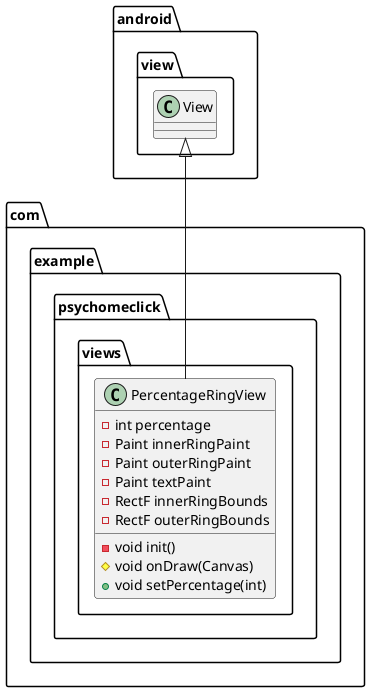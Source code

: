 @startuml
class com.example.psychomeclick.views.PercentageRingView {
- int percentage
- Paint innerRingPaint
- Paint outerRingPaint
- Paint textPaint
- RectF innerRingBounds
- RectF outerRingBounds
- void init()
# void onDraw(Canvas)
+ void setPercentage(int)
}




android.view.View <|-- com.example.psychomeclick.views.PercentageRingView
@enduml